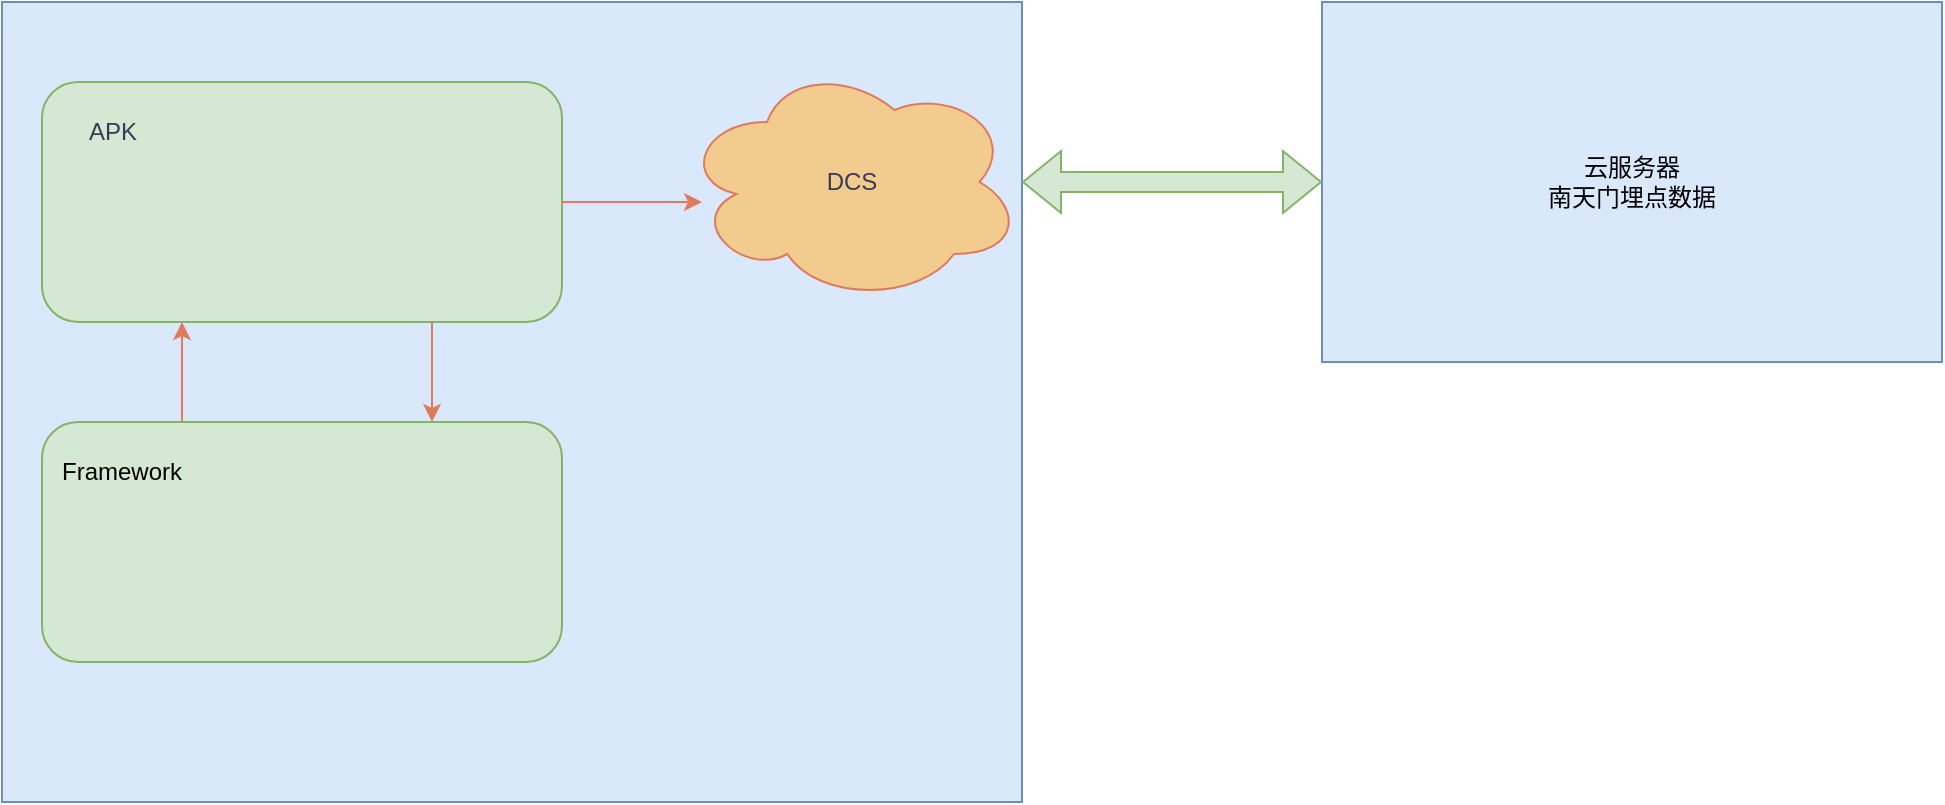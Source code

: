 <mxfile version="24.9.0">
  <diagram name="Page-1" id="58cdce13-f638-feb5-8d6f-7d28b1aa9fa0">
    <mxGraphModel dx="1387" dy="796" grid="1" gridSize="10" guides="1" tooltips="1" connect="1" arrows="1" fold="1" page="1" pageScale="1" pageWidth="1100" pageHeight="850" background="none" math="0" shadow="0">
      <root>
        <mxCell id="0" />
        <mxCell id="1" parent="0" />
        <mxCell id="fgAjEzkgSrdyZiMy2f9m-2" value="" style="rounded=0;whiteSpace=wrap;html=1;fillColor=#dae8fc;strokeColor=#6c8ebf;labelBackgroundColor=none;" vertex="1" parent="1">
          <mxGeometry x="70" y="130" width="510" height="400" as="geometry" />
        </mxCell>
        <mxCell id="fgAjEzkgSrdyZiMy2f9m-3" value="云服务器&lt;div&gt;南天门埋点数据&lt;/div&gt;" style="rounded=0;whiteSpace=wrap;html=1;fillColor=#dae8fc;strokeColor=#6c8ebf;labelBackgroundColor=none;" vertex="1" parent="1">
          <mxGeometry x="730" y="130" width="310" height="180" as="geometry" />
        </mxCell>
        <mxCell id="fgAjEzkgSrdyZiMy2f9m-17" style="edgeStyle=orthogonalEdgeStyle;rounded=0;orthogonalLoop=1;jettySize=auto;html=1;exitX=0.75;exitY=1;exitDx=0;exitDy=0;entryX=0.75;entryY=0;entryDx=0;entryDy=0;strokeColor=#E07A5F;fontColor=#393C56;fillColor=#F2CC8F;" edge="1" parent="1" source="fgAjEzkgSrdyZiMy2f9m-7" target="fgAjEzkgSrdyZiMy2f9m-8">
          <mxGeometry relative="1" as="geometry" />
        </mxCell>
        <mxCell id="fgAjEzkgSrdyZiMy2f9m-7" value="&lt;div style=&quot;text-align: justify;&quot;&gt;&lt;br&gt;&lt;/div&gt;" style="rounded=1;whiteSpace=wrap;html=1;strokeColor=#82b366;fillColor=#d5e8d4;align=left;" vertex="1" parent="1">
          <mxGeometry x="90" y="170" width="260" height="120" as="geometry" />
        </mxCell>
        <mxCell id="fgAjEzkgSrdyZiMy2f9m-16" value="" style="edgeStyle=orthogonalEdgeStyle;rounded=0;orthogonalLoop=1;jettySize=auto;html=1;strokeColor=#E07A5F;fontColor=#393C56;fillColor=#F2CC8F;" edge="1" parent="1" source="fgAjEzkgSrdyZiMy2f9m-8" target="fgAjEzkgSrdyZiMy2f9m-7">
          <mxGeometry relative="1" as="geometry">
            <Array as="points">
              <mxPoint x="160" y="310" />
              <mxPoint x="160" y="310" />
            </Array>
          </mxGeometry>
        </mxCell>
        <mxCell id="fgAjEzkgSrdyZiMy2f9m-8" value="" style="rounded=1;whiteSpace=wrap;html=1;strokeColor=#82b366;fillColor=#d5e8d4;" vertex="1" parent="1">
          <mxGeometry x="90" y="340" width="260" height="120" as="geometry" />
        </mxCell>
        <mxCell id="fgAjEzkgSrdyZiMy2f9m-9" value="DCS" style="ellipse;shape=cloud;whiteSpace=wrap;html=1;strokeColor=#E07A5F;fontColor=#393C56;fillColor=#F2CC8F;" vertex="1" parent="1">
          <mxGeometry x="410" y="160" width="170" height="120" as="geometry" />
        </mxCell>
        <mxCell id="fgAjEzkgSrdyZiMy2f9m-10" value="" style="shape=flexArrow;endArrow=classic;startArrow=classic;html=1;rounded=0;strokeColor=#82b366;fontColor=#393C56;fillColor=#d5e8d4;entryX=0;entryY=0.5;entryDx=0;entryDy=0;" edge="1" parent="1" target="fgAjEzkgSrdyZiMy2f9m-3">
          <mxGeometry width="100" height="100" relative="1" as="geometry">
            <mxPoint x="580" y="220" as="sourcePoint" />
            <mxPoint x="700" y="190" as="targetPoint" />
          </mxGeometry>
        </mxCell>
        <mxCell id="fgAjEzkgSrdyZiMy2f9m-13" value="APK" style="text;html=1;align=center;verticalAlign=middle;resizable=0;points=[];autosize=1;strokeColor=none;fillColor=none;fontColor=#393C56;" vertex="1" parent="1">
          <mxGeometry x="100" y="180" width="50" height="30" as="geometry" />
        </mxCell>
        <mxCell id="fgAjEzkgSrdyZiMy2f9m-14" value="&lt;span style=&quot;color: rgb(0, 0, 0);&quot;&gt;Framework&lt;/span&gt;" style="text;strokeColor=none;align=center;fillColor=none;html=1;verticalAlign=middle;whiteSpace=wrap;rounded=0;fontColor=#393C56;" vertex="1" parent="1">
          <mxGeometry x="100" y="350" width="60" height="30" as="geometry" />
        </mxCell>
        <mxCell id="fgAjEzkgSrdyZiMy2f9m-15" value="" style="endArrow=classic;html=1;rounded=0;strokeColor=#E07A5F;fontColor=#393C56;fillColor=#F2CC8F;exitX=1;exitY=0.5;exitDx=0;exitDy=0;" edge="1" parent="1" source="fgAjEzkgSrdyZiMy2f9m-7">
          <mxGeometry width="50" height="50" relative="1" as="geometry">
            <mxPoint x="463.733" y="360" as="sourcePoint" />
            <mxPoint x="420" y="230" as="targetPoint" />
            <Array as="points" />
          </mxGeometry>
        </mxCell>
      </root>
    </mxGraphModel>
  </diagram>
</mxfile>
